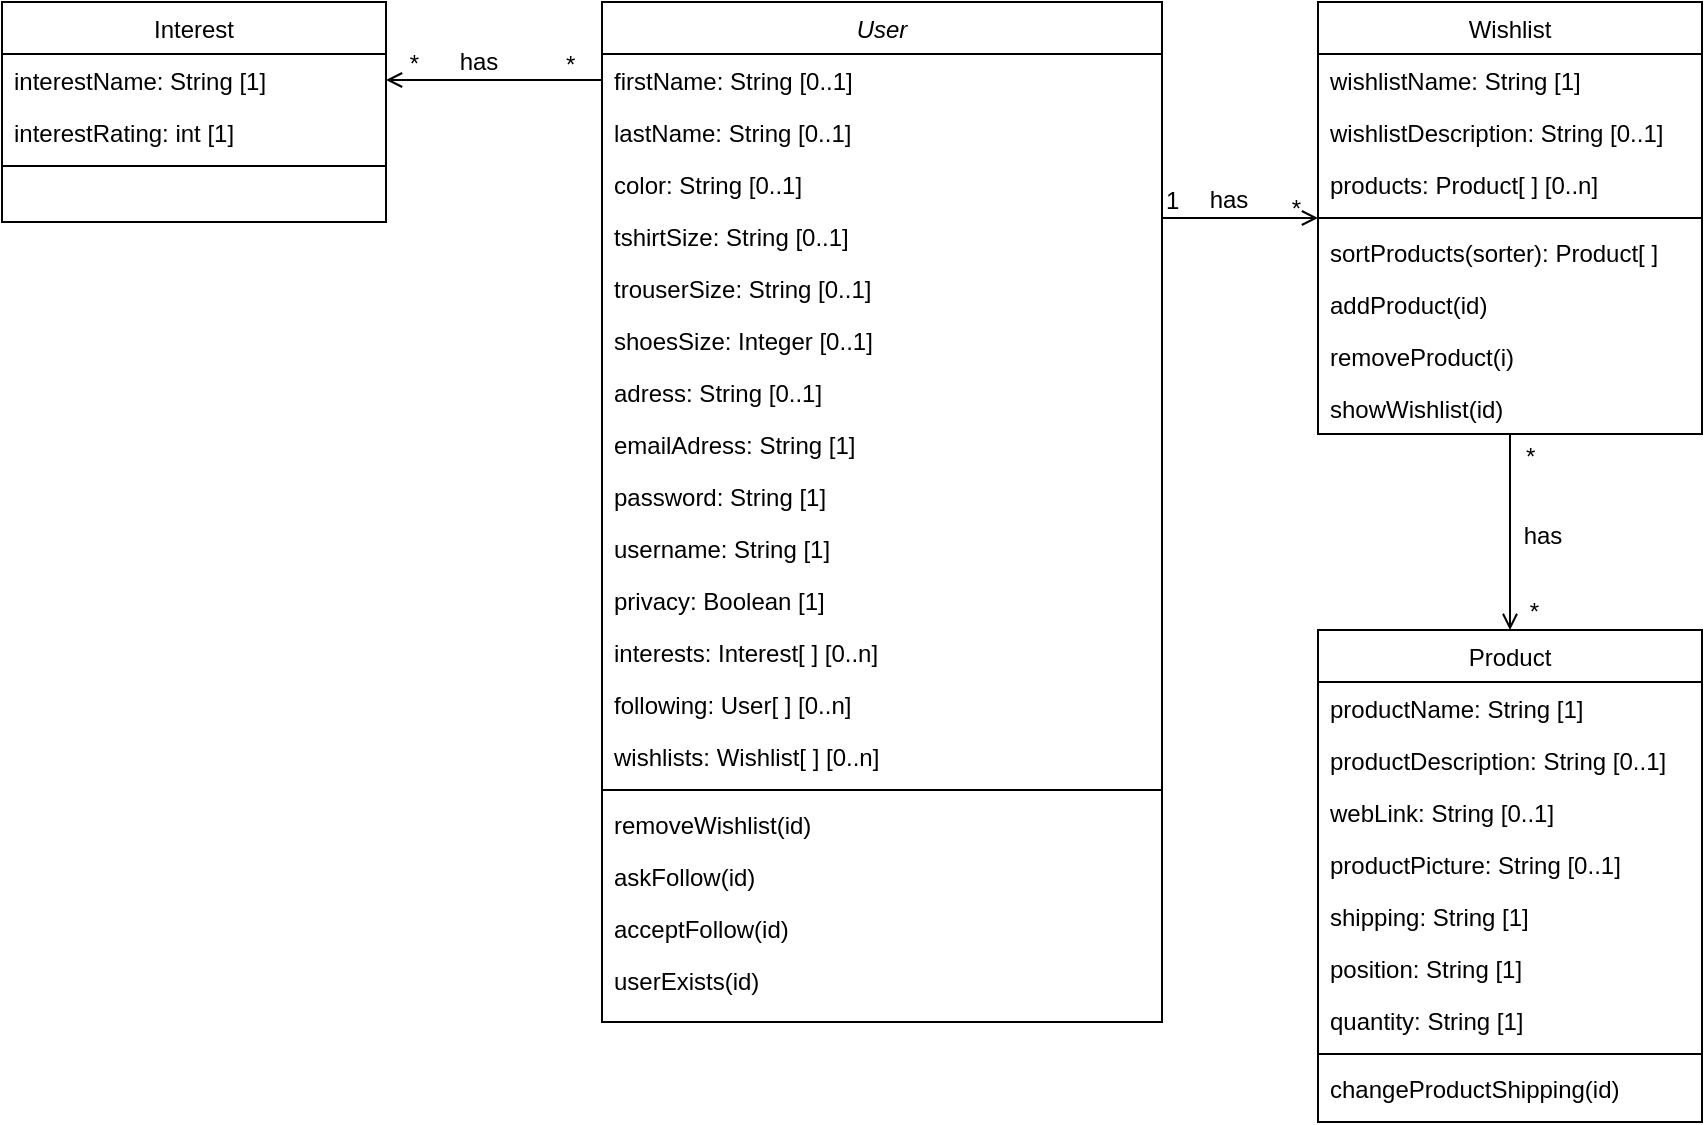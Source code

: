 <mxfile version="12.9.3" type="device"><diagram id="C5RBs43oDa-KdzZeNtuy" name="Page-1"><mxGraphModel dx="1851" dy="601" grid="1" gridSize="10" guides="1" tooltips="1" connect="1" arrows="1" fold="1" page="1" pageScale="1" pageWidth="827" pageHeight="1169" math="0" shadow="0"><root><mxCell id="WIyWlLk6GJQsqaUBKTNV-0"/><mxCell id="WIyWlLk6GJQsqaUBKTNV-1" parent="WIyWlLk6GJQsqaUBKTNV-0"/><mxCell id="zkfFHV4jXpPFQw0GAbJ--0" value="User" style="swimlane;fontStyle=2;align=center;verticalAlign=top;childLayout=stackLayout;horizontal=1;startSize=26;horizontalStack=0;resizeParent=1;resizeLast=0;collapsible=1;marginBottom=0;rounded=0;shadow=0;strokeWidth=1;" parent="WIyWlLk6GJQsqaUBKTNV-1" vertex="1"><mxGeometry x="150" y="120" width="280" height="510" as="geometry"><mxRectangle x="220" y="120" width="160" height="26" as="alternateBounds"/></mxGeometry></mxCell><mxCell id="zkfFHV4jXpPFQw0GAbJ--1" value="firstName: String [0..1]" style="text;align=left;verticalAlign=top;spacingLeft=4;spacingRight=4;overflow=hidden;rotatable=0;points=[[0,0.5],[1,0.5]];portConstraint=eastwest;" parent="zkfFHV4jXpPFQw0GAbJ--0" vertex="1"><mxGeometry y="26" width="280" height="26" as="geometry"/></mxCell><mxCell id="zkfFHV4jXpPFQw0GAbJ--2" value="lastName: String [0..1]" style="text;align=left;verticalAlign=top;spacingLeft=4;spacingRight=4;overflow=hidden;rotatable=0;points=[[0,0.5],[1,0.5]];portConstraint=eastwest;rounded=0;shadow=0;html=0;" parent="zkfFHV4jXpPFQw0GAbJ--0" vertex="1"><mxGeometry y="52" width="280" height="26" as="geometry"/></mxCell><mxCell id="zkfFHV4jXpPFQw0GAbJ--3" value="color: String [0..1]" style="text;align=left;verticalAlign=top;spacingLeft=4;spacingRight=4;overflow=hidden;rotatable=0;points=[[0,0.5],[1,0.5]];portConstraint=eastwest;rounded=0;shadow=0;html=0;" parent="zkfFHV4jXpPFQw0GAbJ--0" vertex="1"><mxGeometry y="78" width="280" height="26" as="geometry"/></mxCell><mxCell id="zkfFHV4jXpPFQw0GAbJ--5" value="tshirtSize: String [0..1]" style="text;align=left;verticalAlign=top;spacingLeft=4;spacingRight=4;overflow=hidden;rotatable=0;points=[[0,0.5],[1,0.5]];portConstraint=eastwest;" parent="zkfFHV4jXpPFQw0GAbJ--0" vertex="1"><mxGeometry y="104" width="280" height="26" as="geometry"/></mxCell><mxCell id="Hm-QgE37ywTGZlYDDd0k-16" value="trouserSize: String [0..1]" style="text;align=left;verticalAlign=top;spacingLeft=4;spacingRight=4;overflow=hidden;rotatable=0;points=[[0,0.5],[1,0.5]];portConstraint=eastwest;" parent="zkfFHV4jXpPFQw0GAbJ--0" vertex="1"><mxGeometry y="130" width="280" height="26" as="geometry"/></mxCell><mxCell id="Hm-QgE37ywTGZlYDDd0k-15" value="shoesSize: Integer [0..1]" style="text;align=left;verticalAlign=top;spacingLeft=4;spacingRight=4;overflow=hidden;rotatable=0;points=[[0,0.5],[1,0.5]];portConstraint=eastwest;" parent="zkfFHV4jXpPFQw0GAbJ--0" vertex="1"><mxGeometry y="156" width="280" height="26" as="geometry"/></mxCell><mxCell id="Hm-QgE37ywTGZlYDDd0k-20" value="adress: String [0..1]" style="text;align=left;verticalAlign=top;spacingLeft=4;spacingRight=4;overflow=hidden;rotatable=0;points=[[0,0.5],[1,0.5]];portConstraint=eastwest;" parent="zkfFHV4jXpPFQw0GAbJ--0" vertex="1"><mxGeometry y="182" width="280" height="26" as="geometry"/></mxCell><mxCell id="Hm-QgE37ywTGZlYDDd0k-17" value="emailAdress: String [1]" style="text;align=left;verticalAlign=top;spacingLeft=4;spacingRight=4;overflow=hidden;rotatable=0;points=[[0,0.5],[1,0.5]];portConstraint=eastwest;" parent="zkfFHV4jXpPFQw0GAbJ--0" vertex="1"><mxGeometry y="208" width="280" height="26" as="geometry"/></mxCell><mxCell id="Hm-QgE37ywTGZlYDDd0k-18" value="password: String [1]" style="text;align=left;verticalAlign=top;spacingLeft=4;spacingRight=4;overflow=hidden;rotatable=0;points=[[0,0.5],[1,0.5]];portConstraint=eastwest;" parent="zkfFHV4jXpPFQw0GAbJ--0" vertex="1"><mxGeometry y="234" width="280" height="26" as="geometry"/></mxCell><mxCell id="Hm-QgE37ywTGZlYDDd0k-19" value="username: String [1]" style="text;align=left;verticalAlign=top;spacingLeft=4;spacingRight=4;overflow=hidden;rotatable=0;points=[[0,0.5],[1,0.5]];portConstraint=eastwest;" parent="zkfFHV4jXpPFQw0GAbJ--0" vertex="1"><mxGeometry y="260" width="280" height="26" as="geometry"/></mxCell><mxCell id="LtMPFsxqxzvDwBRjeqDj-1" value="privacy: Boolean [1]" style="text;align=left;verticalAlign=top;spacingLeft=4;spacingRight=4;overflow=hidden;rotatable=0;points=[[0,0.5],[1,0.5]];portConstraint=eastwest;" parent="zkfFHV4jXpPFQw0GAbJ--0" vertex="1"><mxGeometry y="286" width="280" height="26" as="geometry"/></mxCell><mxCell id="Hm-QgE37ywTGZlYDDd0k-39" value="interests: Interest[ ] [0..n]" style="text;align=left;verticalAlign=top;spacingLeft=4;spacingRight=4;overflow=hidden;rotatable=0;points=[[0,0.5],[1,0.5]];portConstraint=eastwest;" parent="zkfFHV4jXpPFQw0GAbJ--0" vertex="1"><mxGeometry y="312" width="280" height="26" as="geometry"/></mxCell><mxCell id="Hm-QgE37ywTGZlYDDd0k-58" value="following: User[ ] [0..n]" style="text;align=left;verticalAlign=top;spacingLeft=4;spacingRight=4;overflow=hidden;rotatable=0;points=[[0,0.5],[1,0.5]];portConstraint=eastwest;" parent="zkfFHV4jXpPFQw0GAbJ--0" vertex="1"><mxGeometry y="338" width="280" height="26" as="geometry"/></mxCell><mxCell id="QhP_4zHsELmiMzMRR9Al-18" value="wishlists: Wishlist[ ] [0..n]" style="text;align=left;verticalAlign=top;spacingLeft=4;spacingRight=4;overflow=hidden;rotatable=0;points=[[0,0.5],[1,0.5]];portConstraint=eastwest;" parent="zkfFHV4jXpPFQw0GAbJ--0" vertex="1"><mxGeometry y="364" width="280" height="26" as="geometry"/></mxCell><mxCell id="Hm-QgE37ywTGZlYDDd0k-26" value="" style="line;html=1;strokeWidth=1;align=left;verticalAlign=middle;spacingTop=-1;spacingLeft=3;spacingRight=3;rotatable=0;labelPosition=right;points=[];portConstraint=eastwest;" parent="zkfFHV4jXpPFQw0GAbJ--0" vertex="1"><mxGeometry y="390" width="280" height="8" as="geometry"/></mxCell><mxCell id="cYIiE31tyqupSjaofRiL-35" value="removeWishlist(id)" style="text;align=left;verticalAlign=top;spacingLeft=4;spacingRight=4;overflow=hidden;rotatable=0;points=[[0,0.5],[1,0.5]];portConstraint=eastwest;" parent="zkfFHV4jXpPFQw0GAbJ--0" vertex="1"><mxGeometry y="398" width="280" height="26" as="geometry"/></mxCell><mxCell id="LtMPFsxqxzvDwBRjeqDj-0" value="askFollow(id)" style="text;align=left;verticalAlign=top;spacingLeft=4;spacingRight=4;overflow=hidden;rotatable=0;points=[[0,0.5],[1,0.5]];portConstraint=eastwest;" parent="zkfFHV4jXpPFQw0GAbJ--0" vertex="1"><mxGeometry y="424" width="280" height="26" as="geometry"/></mxCell><mxCell id="RsEm9I7Q-CiHFAtmjuS4-4" value="acceptFollow(id)" style="text;align=left;verticalAlign=top;spacingLeft=4;spacingRight=4;overflow=hidden;rotatable=0;points=[[0,0.5],[1,0.5]];portConstraint=eastwest;" parent="zkfFHV4jXpPFQw0GAbJ--0" vertex="1"><mxGeometry y="450" width="280" height="26" as="geometry"/></mxCell><mxCell id="LtMPFsxqxzvDwBRjeqDj-3" value="userExists(id)" style="text;align=left;verticalAlign=top;spacingLeft=4;spacingRight=4;overflow=hidden;rotatable=0;points=[[0,0.5],[1,0.5]];portConstraint=eastwest;" parent="zkfFHV4jXpPFQw0GAbJ--0" vertex="1"><mxGeometry y="476" width="280" height="26" as="geometry"/></mxCell><mxCell id="zkfFHV4jXpPFQw0GAbJ--17" value="Wishlist" style="swimlane;fontStyle=0;align=center;verticalAlign=top;childLayout=stackLayout;horizontal=1;startSize=26;horizontalStack=0;resizeParent=1;resizeLast=0;collapsible=1;marginBottom=0;rounded=0;shadow=0;strokeWidth=1;" parent="WIyWlLk6GJQsqaUBKTNV-1" vertex="1"><mxGeometry x="508" y="120" width="192" height="216" as="geometry"><mxRectangle x="550" y="140" width="160" height="26" as="alternateBounds"/></mxGeometry></mxCell><mxCell id="zkfFHV4jXpPFQw0GAbJ--18" value="wishlistName: String [1]" style="text;align=left;verticalAlign=top;spacingLeft=4;spacingRight=4;overflow=hidden;rotatable=0;points=[[0,0.5],[1,0.5]];portConstraint=eastwest;" parent="zkfFHV4jXpPFQw0GAbJ--17" vertex="1"><mxGeometry y="26" width="192" height="26" as="geometry"/></mxCell><mxCell id="zkfFHV4jXpPFQw0GAbJ--19" value="wishlistDescription: String [0..1]" style="text;align=left;verticalAlign=top;spacingLeft=4;spacingRight=4;overflow=hidden;rotatable=0;points=[[0,0.5],[1,0.5]];portConstraint=eastwest;rounded=0;shadow=0;html=0;" parent="zkfFHV4jXpPFQw0GAbJ--17" vertex="1"><mxGeometry y="52" width="192" height="26" as="geometry"/></mxCell><mxCell id="Hm-QgE37ywTGZlYDDd0k-37" value="products: Product[ ] [0..n]" style="text;align=left;verticalAlign=top;spacingLeft=4;spacingRight=4;overflow=hidden;rotatable=0;points=[[0,0.5],[1,0.5]];portConstraint=eastwest;rounded=0;shadow=0;html=0;" parent="zkfFHV4jXpPFQw0GAbJ--17" vertex="1"><mxGeometry y="78" width="192" height="26" as="geometry"/></mxCell><mxCell id="Hm-QgE37ywTGZlYDDd0k-36" value="" style="line;html=1;strokeWidth=1;align=left;verticalAlign=middle;spacingTop=-1;spacingLeft=3;spacingRight=3;rotatable=0;labelPosition=right;points=[];portConstraint=eastwest;" parent="zkfFHV4jXpPFQw0GAbJ--17" vertex="1"><mxGeometry y="104" width="192" height="8" as="geometry"/></mxCell><mxCell id="cYIiE31tyqupSjaofRiL-5" value="sortProducts(sorter): Product[ ]" style="text;align=left;verticalAlign=top;spacingLeft=4;spacingRight=4;overflow=hidden;rotatable=0;points=[[0,0.5],[1,0.5]];portConstraint=eastwest;rounded=0;shadow=0;html=0;" parent="zkfFHV4jXpPFQw0GAbJ--17" vertex="1"><mxGeometry y="112" width="192" height="26" as="geometry"/></mxCell><mxCell id="cYIiE31tyqupSjaofRiL-6" value="addProduct(id)" style="text;align=left;verticalAlign=top;spacingLeft=4;spacingRight=4;overflow=hidden;rotatable=0;points=[[0,0.5],[1,0.5]];portConstraint=eastwest;rounded=0;shadow=0;html=0;" parent="zkfFHV4jXpPFQw0GAbJ--17" vertex="1"><mxGeometry y="138" width="192" height="26" as="geometry"/></mxCell><mxCell id="cYIiE31tyqupSjaofRiL-17" value="removeProduct(i)" style="text;align=left;verticalAlign=top;spacingLeft=4;spacingRight=4;overflow=hidden;rotatable=0;points=[[0,0.5],[1,0.5]];portConstraint=eastwest;rounded=0;shadow=0;html=0;" parent="zkfFHV4jXpPFQw0GAbJ--17" vertex="1"><mxGeometry y="164" width="192" height="26" as="geometry"/></mxCell><mxCell id="-G3N8EPwWfWHx9IOCj6m-0" value="showWishlist(id)" style="text;align=left;verticalAlign=top;spacingLeft=4;spacingRight=4;overflow=hidden;rotatable=0;points=[[0,0.5],[1,0.5]];portConstraint=eastwest;rounded=0;shadow=0;html=0;" vertex="1" parent="zkfFHV4jXpPFQw0GAbJ--17"><mxGeometry y="190" width="192" height="26" as="geometry"/></mxCell><mxCell id="zkfFHV4jXpPFQw0GAbJ--26" value="" style="endArrow=open;shadow=0;strokeWidth=1;strokeColor=#000000;rounded=0;endFill=1;edgeStyle=elbowEdgeStyle;elbow=vertical;" parent="WIyWlLk6GJQsqaUBKTNV-1" source="zkfFHV4jXpPFQw0GAbJ--0" target="zkfFHV4jXpPFQw0GAbJ--17" edge="1"><mxGeometry x="0.5" y="41" relative="1" as="geometry"><mxPoint x="380" y="192" as="sourcePoint"/><mxPoint x="540" y="192" as="targetPoint"/><mxPoint x="-40" y="32" as="offset"/></mxGeometry></mxCell><mxCell id="zkfFHV4jXpPFQw0GAbJ--27" value="1" style="resizable=0;align=left;verticalAlign=bottom;labelBackgroundColor=none;fontSize=12;" parent="zkfFHV4jXpPFQw0GAbJ--26" connectable="0" vertex="1"><mxGeometry x="-1" relative="1" as="geometry"><mxPoint as="offset"/></mxGeometry></mxCell><mxCell id="zkfFHV4jXpPFQw0GAbJ--28" value="*" style="resizable=0;align=right;verticalAlign=bottom;labelBackgroundColor=none;fontSize=12;" parent="zkfFHV4jXpPFQw0GAbJ--26" connectable="0" vertex="1"><mxGeometry x="1" relative="1" as="geometry"><mxPoint x="-7" y="4" as="offset"/></mxGeometry></mxCell><mxCell id="zkfFHV4jXpPFQw0GAbJ--29" value="has" style="text;html=1;resizable=0;points=[];;align=center;verticalAlign=middle;labelBackgroundColor=none;rounded=0;shadow=0;strokeWidth=1;fontSize=12;" parent="zkfFHV4jXpPFQw0GAbJ--26" vertex="1" connectable="0"><mxGeometry x="0.5" y="49" relative="1" as="geometry"><mxPoint x="-26" y="40" as="offset"/></mxGeometry></mxCell><mxCell id="Hm-QgE37ywTGZlYDDd0k-40" value="" style="endArrow=open;shadow=0;strokeWidth=1;strokeColor=#000000;rounded=0;endFill=1;edgeStyle=elbowEdgeStyle;elbow=vertical;entryX=0.5;entryY=0;entryDx=0;entryDy=0;exitX=0.5;exitY=1;exitDx=0;exitDy=0;" parent="WIyWlLk6GJQsqaUBKTNV-1" source="zkfFHV4jXpPFQw0GAbJ--17" target="Hm-QgE37ywTGZlYDDd0k-44" edge="1"><mxGeometry x="0.5" y="41" relative="1" as="geometry"><mxPoint x="480" y="300" as="sourcePoint"/><mxPoint x="604" y="320" as="targetPoint"/><mxPoint x="-40" y="32" as="offset"/></mxGeometry></mxCell><mxCell id="Hm-QgE37ywTGZlYDDd0k-41" value="*" style="resizable=0;align=left;verticalAlign=bottom;labelBackgroundColor=none;fontSize=12;" parent="Hm-QgE37ywTGZlYDDd0k-40" connectable="0" vertex="1"><mxGeometry x="-1" relative="1" as="geometry"><mxPoint x="6" y="20" as="offset"/></mxGeometry></mxCell><mxCell id="Hm-QgE37ywTGZlYDDd0k-42" value="*" style="resizable=0;align=right;verticalAlign=bottom;labelBackgroundColor=none;fontSize=12;" parent="Hm-QgE37ywTGZlYDDd0k-40" connectable="0" vertex="1"><mxGeometry x="1" relative="1" as="geometry"><mxPoint x="16" y="-0.34" as="offset"/></mxGeometry></mxCell><mxCell id="Hm-QgE37ywTGZlYDDd0k-43" value="has" style="text;html=1;resizable=0;points=[];;align=center;verticalAlign=middle;labelBackgroundColor=none;rounded=0;shadow=0;strokeWidth=1;fontSize=12;" parent="Hm-QgE37ywTGZlYDDd0k-40" vertex="1" connectable="0"><mxGeometry x="0.5" y="49" relative="1" as="geometry"><mxPoint x="-33" y="-23" as="offset"/></mxGeometry></mxCell><mxCell id="2DdB5osfpAFA1Woltr6O-10" value="" style="endArrow=open;shadow=0;strokeWidth=1;strokeColor=#000000;rounded=0;endFill=1;edgeStyle=elbowEdgeStyle;elbow=vertical;entryX=1;entryY=0.5;entryDx=0;entryDy=0;exitX=0;exitY=0.5;exitDx=0;exitDy=0;" parent="WIyWlLk6GJQsqaUBKTNV-1" source="zkfFHV4jXpPFQw0GAbJ--1" target="2DdB5osfpAFA1Woltr6O-3" edge="1"><mxGeometry x="0.5" y="41" relative="1" as="geometry"><mxPoint x="50" y="260.003" as="sourcePoint"/><mxPoint x="178" y="260.003" as="targetPoint"/><mxPoint x="-40" y="32" as="offset"/></mxGeometry></mxCell><mxCell id="2DdB5osfpAFA1Woltr6O-11" value="*" style="resizable=0;align=left;verticalAlign=bottom;labelBackgroundColor=none;fontSize=12;" parent="2DdB5osfpAFA1Woltr6O-10" connectable="0" vertex="1"><mxGeometry x="-1" relative="1" as="geometry"><mxPoint x="-20" y="1" as="offset"/></mxGeometry></mxCell><mxCell id="2DdB5osfpAFA1Woltr6O-12" value="*" style="resizable=0;align=right;verticalAlign=bottom;labelBackgroundColor=none;fontSize=12;" parent="2DdB5osfpAFA1Woltr6O-10" connectable="0" vertex="1"><mxGeometry x="1" relative="1" as="geometry"><mxPoint x="18" y="0.43" as="offset"/></mxGeometry></mxCell><mxCell id="2DdB5osfpAFA1Woltr6O-13" value="has" style="text;html=1;resizable=0;points=[];;align=center;verticalAlign=middle;labelBackgroundColor=none;rounded=0;shadow=0;strokeWidth=1;fontSize=12;" parent="2DdB5osfpAFA1Woltr6O-10" vertex="1" connectable="0"><mxGeometry x="0.5" y="49" relative="1" as="geometry"><mxPoint x="18.57" y="-58.29" as="offset"/></mxGeometry></mxCell><mxCell id="Hm-QgE37ywTGZlYDDd0k-44" value="Product" style="swimlane;fontStyle=0;align=center;verticalAlign=top;childLayout=stackLayout;horizontal=1;startSize=26;horizontalStack=0;resizeParent=1;resizeLast=0;collapsible=1;marginBottom=0;rounded=0;shadow=0;strokeWidth=1;" parent="WIyWlLk6GJQsqaUBKTNV-1" vertex="1"><mxGeometry x="508" y="434" width="192" height="246" as="geometry"><mxRectangle x="340" y="380" width="170" height="26" as="alternateBounds"/></mxGeometry></mxCell><mxCell id="Hm-QgE37ywTGZlYDDd0k-45" value="productName: String [1]" style="text;align=left;verticalAlign=top;spacingLeft=4;spacingRight=4;overflow=hidden;rotatable=0;points=[[0,0.5],[1,0.5]];portConstraint=eastwest;" parent="Hm-QgE37ywTGZlYDDd0k-44" vertex="1"><mxGeometry y="26" width="192" height="26" as="geometry"/></mxCell><mxCell id="Hm-QgE37ywTGZlYDDd0k-46" value="productDescription: String [0..1]" style="text;align=left;verticalAlign=top;spacingLeft=4;spacingRight=4;overflow=hidden;rotatable=0;points=[[0,0.5],[1,0.5]];portConstraint=eastwest;" parent="Hm-QgE37ywTGZlYDDd0k-44" vertex="1"><mxGeometry y="52" width="192" height="26" as="geometry"/></mxCell><mxCell id="Hm-QgE37ywTGZlYDDd0k-47" value="webLink: String [0..1]" style="text;align=left;verticalAlign=top;spacingLeft=4;spacingRight=4;overflow=hidden;rotatable=0;points=[[0,0.5],[1,0.5]];portConstraint=eastwest;" parent="Hm-QgE37ywTGZlYDDd0k-44" vertex="1"><mxGeometry y="78" width="192" height="26" as="geometry"/></mxCell><mxCell id="Hm-QgE37ywTGZlYDDd0k-48" value="productPicture: String [0..1]" style="text;align=left;verticalAlign=top;spacingLeft=4;spacingRight=4;overflow=hidden;rotatable=0;points=[[0,0.5],[1,0.5]];portConstraint=eastwest;" parent="Hm-QgE37ywTGZlYDDd0k-44" vertex="1"><mxGeometry y="104" width="192" height="26" as="geometry"/></mxCell><mxCell id="cYIiE31tyqupSjaofRiL-0" value="shipping: String [1]" style="text;align=left;verticalAlign=top;spacingLeft=4;spacingRight=4;overflow=hidden;rotatable=0;points=[[0,0.5],[1,0.5]];portConstraint=eastwest;" parent="Hm-QgE37ywTGZlYDDd0k-44" vertex="1"><mxGeometry y="130" width="192" height="26" as="geometry"/></mxCell><mxCell id="cYIiE31tyqupSjaofRiL-1" value="position: String [1]" style="text;align=left;verticalAlign=top;spacingLeft=4;spacingRight=4;overflow=hidden;rotatable=0;points=[[0,0.5],[1,0.5]];portConstraint=eastwest;" parent="Hm-QgE37ywTGZlYDDd0k-44" vertex="1"><mxGeometry y="156" width="192" height="26" as="geometry"/></mxCell><mxCell id="cYIiE31tyqupSjaofRiL-2" value="quantity: String [1]" style="text;align=left;verticalAlign=top;spacingLeft=4;spacingRight=4;overflow=hidden;rotatable=0;points=[[0,0.5],[1,0.5]];portConstraint=eastwest;" parent="Hm-QgE37ywTGZlYDDd0k-44" vertex="1"><mxGeometry y="182" width="192" height="26" as="geometry"/></mxCell><mxCell id="Hm-QgE37ywTGZlYDDd0k-49" value="" style="line;html=1;strokeWidth=1;align=left;verticalAlign=middle;spacingTop=-1;spacingLeft=3;spacingRight=3;rotatable=0;labelPosition=right;points=[];portConstraint=eastwest;" parent="Hm-QgE37ywTGZlYDDd0k-44" vertex="1"><mxGeometry y="208" width="192" height="8" as="geometry"/></mxCell><mxCell id="lKQ4YOeS7Ay2tJC9gdkk-22" value="changeProductShipping(id)" style="text;align=left;verticalAlign=top;spacingLeft=4;spacingRight=4;overflow=hidden;rotatable=0;points=[[0,0.5],[1,0.5]];portConstraint=eastwest;" parent="Hm-QgE37ywTGZlYDDd0k-44" vertex="1"><mxGeometry y="216" width="192" height="26" as="geometry"/></mxCell><mxCell id="2DdB5osfpAFA1Woltr6O-0" value="Interest" style="swimlane;fontStyle=0;align=center;verticalAlign=top;childLayout=stackLayout;horizontal=1;startSize=26;horizontalStack=0;resizeParent=1;resizeLast=0;collapsible=1;marginBottom=0;rounded=0;shadow=0;strokeWidth=1;" parent="WIyWlLk6GJQsqaUBKTNV-1" vertex="1"><mxGeometry x="-150" y="120" width="192" height="110" as="geometry"><mxRectangle x="340" y="380" width="170" height="26" as="alternateBounds"/></mxGeometry></mxCell><mxCell id="2DdB5osfpAFA1Woltr6O-3" value="interestName: String [1]" style="text;align=left;verticalAlign=top;spacingLeft=4;spacingRight=4;overflow=hidden;rotatable=0;points=[[0,0.5],[1,0.5]];portConstraint=eastwest;" parent="2DdB5osfpAFA1Woltr6O-0" vertex="1"><mxGeometry y="26" width="192" height="26" as="geometry"/></mxCell><mxCell id="cYIiE31tyqupSjaofRiL-29" value="interestRating: int [1]" style="text;align=left;verticalAlign=top;spacingLeft=4;spacingRight=4;overflow=hidden;rotatable=0;points=[[0,0.5],[1,0.5]];portConstraint=eastwest;" parent="2DdB5osfpAFA1Woltr6O-0" vertex="1"><mxGeometry y="52" width="192" height="26" as="geometry"/></mxCell><mxCell id="2DdB5osfpAFA1Woltr6O-5" value="" style="line;html=1;strokeWidth=1;align=left;verticalAlign=middle;spacingTop=-1;spacingLeft=3;spacingRight=3;rotatable=0;labelPosition=right;points=[];portConstraint=eastwest;" parent="2DdB5osfpAFA1Woltr6O-0" vertex="1"><mxGeometry y="78" width="192" height="8" as="geometry"/></mxCell></root></mxGraphModel></diagram></mxfile>